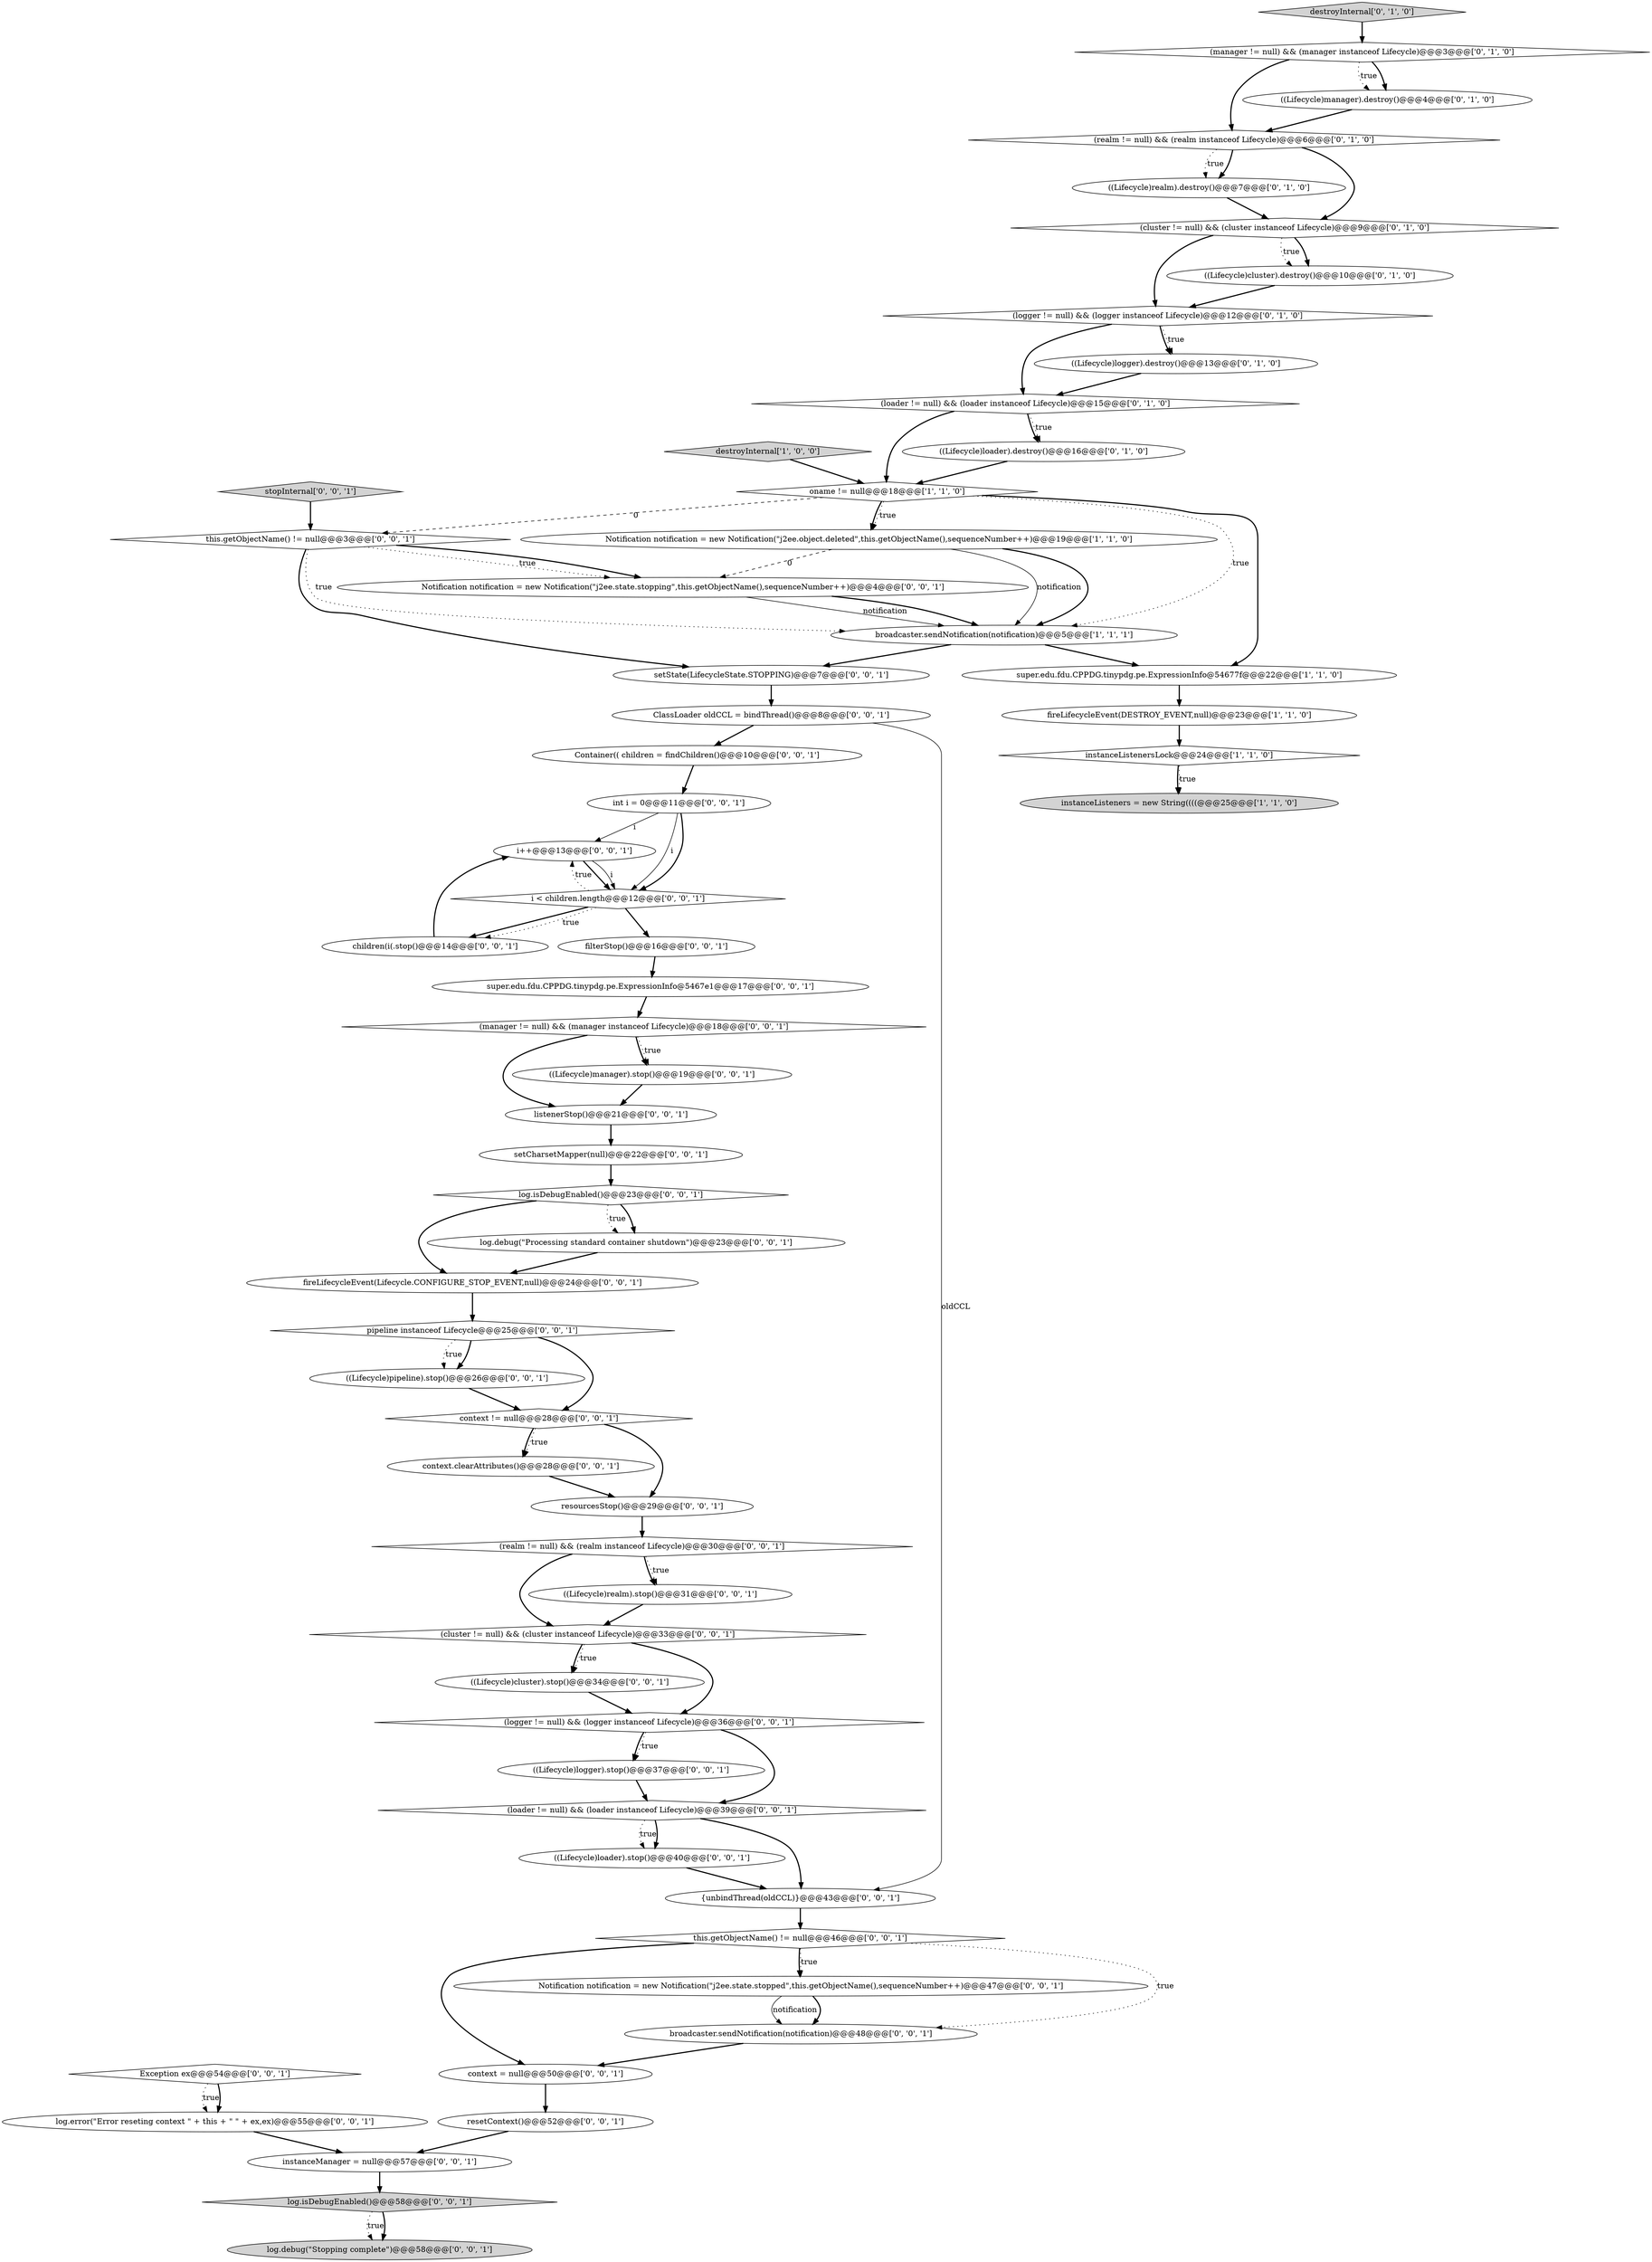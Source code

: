 digraph {
5 [style = filled, label = "Notification notification = new Notification(\"j2ee.object.deleted\",this.getObjectName(),sequenceNumber++)@@@19@@@['1', '1', '0']", fillcolor = white, shape = ellipse image = "AAA0AAABBB1BBB"];
16 [style = filled, label = "((Lifecycle)realm).destroy()@@@7@@@['0', '1', '0']", fillcolor = white, shape = ellipse image = "AAA1AAABBB2BBB"];
26 [style = filled, label = "context = null@@@50@@@['0', '0', '1']", fillcolor = white, shape = ellipse image = "AAA0AAABBB3BBB"];
34 [style = filled, label = "ClassLoader oldCCL = bindThread()@@@8@@@['0', '0', '1']", fillcolor = white, shape = ellipse image = "AAA0AAABBB3BBB"];
28 [style = filled, label = "(cluster != null) && (cluster instanceof Lifecycle)@@@33@@@['0', '0', '1']", fillcolor = white, shape = diamond image = "AAA0AAABBB3BBB"];
35 [style = filled, label = "(realm != null) && (realm instanceof Lifecycle)@@@30@@@['0', '0', '1']", fillcolor = white, shape = diamond image = "AAA0AAABBB3BBB"];
59 [style = filled, label = "fireLifecycleEvent(Lifecycle.CONFIGURE_STOP_EVENT,null)@@@24@@@['0', '0', '1']", fillcolor = white, shape = ellipse image = "AAA0AAABBB3BBB"];
43 [style = filled, label = "stopInternal['0', '0', '1']", fillcolor = lightgray, shape = diamond image = "AAA0AAABBB3BBB"];
7 [style = filled, label = "destroyInternal['1', '0', '0']", fillcolor = lightgray, shape = diamond image = "AAA0AAABBB1BBB"];
1 [style = filled, label = "super.edu.fdu.CPPDG.tinypdg.pe.ExpressionInfo@54677f@@@22@@@['1', '1', '0']", fillcolor = white, shape = ellipse image = "AAA0AAABBB1BBB"];
9 [style = filled, label = "(manager != null) && (manager instanceof Lifecycle)@@@3@@@['0', '1', '0']", fillcolor = white, shape = diamond image = "AAA1AAABBB2BBB"];
15 [style = filled, label = "(realm != null) && (realm instanceof Lifecycle)@@@6@@@['0', '1', '0']", fillcolor = white, shape = diamond image = "AAA1AAABBB2BBB"];
22 [style = filled, label = "setCharsetMapper(null)@@@22@@@['0', '0', '1']", fillcolor = white, shape = ellipse image = "AAA0AAABBB3BBB"];
47 [style = filled, label = "log.debug(\"Processing standard container shutdown\")@@@23@@@['0', '0', '1']", fillcolor = white, shape = ellipse image = "AAA0AAABBB3BBB"];
31 [style = filled, label = "log.error(\"Error reseting context \" + this + \" \" + ex,ex)@@@55@@@['0', '0', '1']", fillcolor = white, shape = ellipse image = "AAA0AAABBB3BBB"];
38 [style = filled, label = "this.getObjectName() != null@@@3@@@['0', '0', '1']", fillcolor = white, shape = diamond image = "AAA0AAABBB3BBB"];
42 [style = filled, label = "instanceManager = null@@@57@@@['0', '0', '1']", fillcolor = white, shape = ellipse image = "AAA0AAABBB3BBB"];
25 [style = filled, label = "context.clearAttributes()@@@28@@@['0', '0', '1']", fillcolor = white, shape = ellipse image = "AAA0AAABBB3BBB"];
18 [style = filled, label = "(loader != null) && (loader instanceof Lifecycle)@@@15@@@['0', '1', '0']", fillcolor = white, shape = diamond image = "AAA1AAABBB2BBB"];
44 [style = filled, label = "((Lifecycle)pipeline).stop()@@@26@@@['0', '0', '1']", fillcolor = white, shape = ellipse image = "AAA0AAABBB3BBB"];
48 [style = filled, label = "this.getObjectName() != null@@@46@@@['0', '0', '1']", fillcolor = white, shape = diamond image = "AAA0AAABBB3BBB"];
52 [style = filled, label = "Exception ex@@@54@@@['0', '0', '1']", fillcolor = white, shape = diamond image = "AAA0AAABBB3BBB"];
53 [style = filled, label = "pipeline instanceof Lifecycle@@@25@@@['0', '0', '1']", fillcolor = white, shape = diamond image = "AAA0AAABBB3BBB"];
55 [style = filled, label = "{unbindThread(oldCCL)}@@@43@@@['0', '0', '1']", fillcolor = white, shape = ellipse image = "AAA0AAABBB3BBB"];
56 [style = filled, label = "broadcaster.sendNotification(notification)@@@48@@@['0', '0', '1']", fillcolor = white, shape = ellipse image = "AAA0AAABBB3BBB"];
4 [style = filled, label = "oname != null@@@18@@@['1', '1', '0']", fillcolor = white, shape = diamond image = "AAA0AAABBB1BBB"];
12 [style = filled, label = "(logger != null) && (logger instanceof Lifecycle)@@@12@@@['0', '1', '0']", fillcolor = white, shape = diamond image = "AAA1AAABBB2BBB"];
61 [style = filled, label = "log.isDebugEnabled()@@@23@@@['0', '0', '1']", fillcolor = white, shape = diamond image = "AAA0AAABBB3BBB"];
41 [style = filled, label = "((Lifecycle)realm).stop()@@@31@@@['0', '0', '1']", fillcolor = white, shape = ellipse image = "AAA0AAABBB3BBB"];
45 [style = filled, label = "context != null@@@28@@@['0', '0', '1']", fillcolor = white, shape = diamond image = "AAA0AAABBB3BBB"];
21 [style = filled, label = "resourcesStop()@@@29@@@['0', '0', '1']", fillcolor = white, shape = ellipse image = "AAA0AAABBB3BBB"];
20 [style = filled, label = "(manager != null) && (manager instanceof Lifecycle)@@@18@@@['0', '0', '1']", fillcolor = white, shape = diamond image = "AAA0AAABBB3BBB"];
49 [style = filled, label = "children(i(.stop()@@@14@@@['0', '0', '1']", fillcolor = white, shape = ellipse image = "AAA0AAABBB3BBB"];
36 [style = filled, label = "setState(LifecycleState.STOPPING)@@@7@@@['0', '0', '1']", fillcolor = white, shape = ellipse image = "AAA0AAABBB3BBB"];
2 [style = filled, label = "fireLifecycleEvent(DESTROY_EVENT,null)@@@23@@@['1', '1', '0']", fillcolor = white, shape = ellipse image = "AAA0AAABBB1BBB"];
3 [style = filled, label = "instanceListenersLock@@@24@@@['1', '1', '0']", fillcolor = white, shape = diamond image = "AAA0AAABBB1BBB"];
33 [style = filled, label = "super.edu.fdu.CPPDG.tinypdg.pe.ExpressionInfo@5467e1@@@17@@@['0', '0', '1']", fillcolor = white, shape = ellipse image = "AAA0AAABBB3BBB"];
39 [style = filled, label = "Notification notification = new Notification(\"j2ee.state.stopping\",this.getObjectName(),sequenceNumber++)@@@4@@@['0', '0', '1']", fillcolor = white, shape = ellipse image = "AAA0AAABBB3BBB"];
24 [style = filled, label = "((Lifecycle)logger).stop()@@@37@@@['0', '0', '1']", fillcolor = white, shape = ellipse image = "AAA0AAABBB3BBB"];
46 [style = filled, label = "Container(( children = findChildren()@@@10@@@['0', '0', '1']", fillcolor = white, shape = ellipse image = "AAA0AAABBB3BBB"];
6 [style = filled, label = "instanceListeners = new String((((@@@25@@@['1', '1', '0']", fillcolor = lightgray, shape = ellipse image = "AAA0AAABBB1BBB"];
51 [style = filled, label = "((Lifecycle)cluster).stop()@@@34@@@['0', '0', '1']", fillcolor = white, shape = ellipse image = "AAA0AAABBB3BBB"];
54 [style = filled, label = "filterStop()@@@16@@@['0', '0', '1']", fillcolor = white, shape = ellipse image = "AAA0AAABBB3BBB"];
30 [style = filled, label = "resetContext()@@@52@@@['0', '0', '1']", fillcolor = white, shape = ellipse image = "AAA0AAABBB3BBB"];
10 [style = filled, label = "destroyInternal['0', '1', '0']", fillcolor = lightgray, shape = diamond image = "AAA0AAABBB2BBB"];
60 [style = filled, label = "int i = 0@@@11@@@['0', '0', '1']", fillcolor = white, shape = ellipse image = "AAA0AAABBB3BBB"];
29 [style = filled, label = "(loader != null) && (loader instanceof Lifecycle)@@@39@@@['0', '0', '1']", fillcolor = white, shape = diamond image = "AAA0AAABBB3BBB"];
23 [style = filled, label = "log.isDebugEnabled()@@@58@@@['0', '0', '1']", fillcolor = lightgray, shape = diamond image = "AAA0AAABBB3BBB"];
27 [style = filled, label = "listenerStop()@@@21@@@['0', '0', '1']", fillcolor = white, shape = ellipse image = "AAA0AAABBB3BBB"];
50 [style = filled, label = "((Lifecycle)loader).stop()@@@40@@@['0', '0', '1']", fillcolor = white, shape = ellipse image = "AAA0AAABBB3BBB"];
32 [style = filled, label = "(logger != null) && (logger instanceof Lifecycle)@@@36@@@['0', '0', '1']", fillcolor = white, shape = diamond image = "AAA0AAABBB3BBB"];
8 [style = filled, label = "((Lifecycle)loader).destroy()@@@16@@@['0', '1', '0']", fillcolor = white, shape = ellipse image = "AAA1AAABBB2BBB"];
19 [style = filled, label = "i++@@@13@@@['0', '0', '1']", fillcolor = white, shape = ellipse image = "AAA0AAABBB3BBB"];
14 [style = filled, label = "((Lifecycle)manager).destroy()@@@4@@@['0', '1', '0']", fillcolor = white, shape = ellipse image = "AAA1AAABBB2BBB"];
11 [style = filled, label = "((Lifecycle)logger).destroy()@@@13@@@['0', '1', '0']", fillcolor = white, shape = ellipse image = "AAA1AAABBB2BBB"];
17 [style = filled, label = "((Lifecycle)cluster).destroy()@@@10@@@['0', '1', '0']", fillcolor = white, shape = ellipse image = "AAA1AAABBB2BBB"];
13 [style = filled, label = "(cluster != null) && (cluster instanceof Lifecycle)@@@9@@@['0', '1', '0']", fillcolor = white, shape = diamond image = "AAA1AAABBB2BBB"];
37 [style = filled, label = "i < children.length@@@12@@@['0', '0', '1']", fillcolor = white, shape = diamond image = "AAA0AAABBB3BBB"];
58 [style = filled, label = "log.debug(\"Stopping complete\")@@@58@@@['0', '0', '1']", fillcolor = lightgray, shape = ellipse image = "AAA0AAABBB3BBB"];
40 [style = filled, label = "((Lifecycle)manager).stop()@@@19@@@['0', '0', '1']", fillcolor = white, shape = ellipse image = "AAA0AAABBB3BBB"];
0 [style = filled, label = "broadcaster.sendNotification(notification)@@@5@@@['1', '1', '1']", fillcolor = white, shape = ellipse image = "AAA0AAABBB1BBB"];
57 [style = filled, label = "Notification notification = new Notification(\"j2ee.state.stopped\",this.getObjectName(),sequenceNumber++)@@@47@@@['0', '0', '1']", fillcolor = white, shape = ellipse image = "AAA0AAABBB3BBB"];
20->27 [style = bold, label=""];
5->39 [style = dashed, label="0"];
38->36 [style = bold, label=""];
35->41 [style = dotted, label="true"];
5->0 [style = solid, label="notification"];
38->39 [style = dotted, label="true"];
4->0 [style = dotted, label="true"];
16->13 [style = bold, label=""];
53->44 [style = bold, label=""];
57->56 [style = bold, label=""];
3->6 [style = bold, label=""];
13->12 [style = bold, label=""];
54->33 [style = bold, label=""];
3->6 [style = dotted, label="true"];
15->16 [style = bold, label=""];
15->13 [style = bold, label=""];
61->47 [style = bold, label=""];
9->14 [style = bold, label=""];
4->5 [style = dotted, label="true"];
24->29 [style = bold, label=""];
1->2 [style = bold, label=""];
38->39 [style = bold, label=""];
29->50 [style = dotted, label="true"];
29->50 [style = bold, label=""];
37->54 [style = bold, label=""];
47->59 [style = bold, label=""];
52->31 [style = dotted, label="true"];
20->40 [style = dotted, label="true"];
12->11 [style = dotted, label="true"];
28->32 [style = bold, label=""];
18->8 [style = dotted, label="true"];
37->19 [style = dotted, label="true"];
39->0 [style = solid, label="notification"];
11->18 [style = bold, label=""];
33->20 [style = bold, label=""];
60->19 [style = solid, label="i"];
50->55 [style = bold, label=""];
35->28 [style = bold, label=""];
4->38 [style = dashed, label="0"];
4->1 [style = bold, label=""];
2->3 [style = bold, label=""];
25->21 [style = bold, label=""];
32->24 [style = dotted, label="true"];
57->56 [style = solid, label="notification"];
0->36 [style = bold, label=""];
60->37 [style = solid, label="i"];
48->57 [style = bold, label=""];
12->18 [style = bold, label=""];
61->59 [style = bold, label=""];
23->58 [style = dotted, label="true"];
18->8 [style = bold, label=""];
32->29 [style = bold, label=""];
30->42 [style = bold, label=""];
29->55 [style = bold, label=""];
34->55 [style = solid, label="oldCCL"];
18->4 [style = bold, label=""];
35->41 [style = bold, label=""];
19->37 [style = bold, label=""];
42->23 [style = bold, label=""];
13->17 [style = bold, label=""];
9->15 [style = bold, label=""];
22->61 [style = bold, label=""];
13->17 [style = dotted, label="true"];
40->27 [style = bold, label=""];
52->31 [style = bold, label=""];
55->48 [style = bold, label=""];
49->19 [style = bold, label=""];
61->47 [style = dotted, label="true"];
53->45 [style = bold, label=""];
48->57 [style = dotted, label="true"];
53->44 [style = dotted, label="true"];
45->25 [style = dotted, label="true"];
15->16 [style = dotted, label="true"];
37->49 [style = bold, label=""];
21->35 [style = bold, label=""];
48->56 [style = dotted, label="true"];
23->58 [style = bold, label=""];
38->0 [style = dotted, label="true"];
14->15 [style = bold, label=""];
28->51 [style = dotted, label="true"];
56->26 [style = bold, label=""];
28->51 [style = bold, label=""];
51->32 [style = bold, label=""];
8->4 [style = bold, label=""];
9->14 [style = dotted, label="true"];
10->9 [style = bold, label=""];
45->21 [style = bold, label=""];
4->5 [style = bold, label=""];
44->45 [style = bold, label=""];
17->12 [style = bold, label=""];
37->49 [style = dotted, label="true"];
60->37 [style = bold, label=""];
0->1 [style = bold, label=""];
27->22 [style = bold, label=""];
5->0 [style = bold, label=""];
48->26 [style = bold, label=""];
31->42 [style = bold, label=""];
19->37 [style = solid, label="i"];
46->60 [style = bold, label=""];
7->4 [style = bold, label=""];
36->34 [style = bold, label=""];
34->46 [style = bold, label=""];
59->53 [style = bold, label=""];
12->11 [style = bold, label=""];
39->0 [style = bold, label=""];
45->25 [style = bold, label=""];
26->30 [style = bold, label=""];
43->38 [style = bold, label=""];
41->28 [style = bold, label=""];
20->40 [style = bold, label=""];
32->24 [style = bold, label=""];
}
